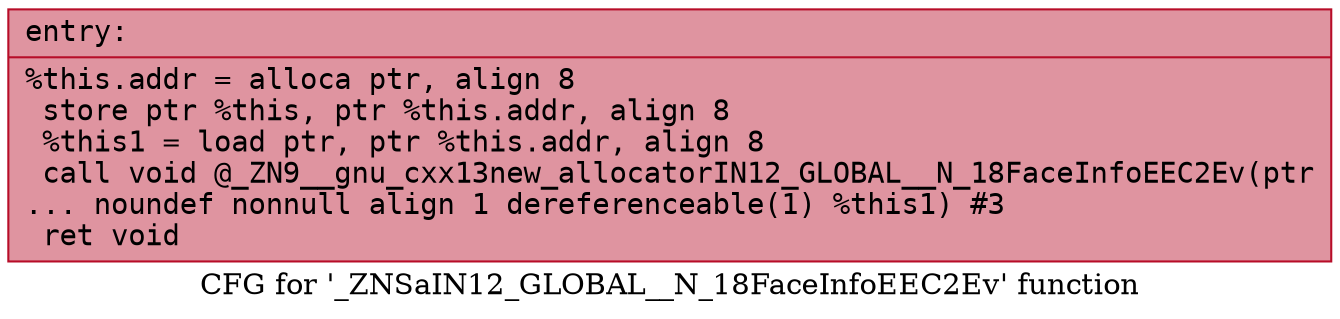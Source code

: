 digraph "CFG for '_ZNSaIN12_GLOBAL__N_18FaceInfoEEC2Ev' function" {
	label="CFG for '_ZNSaIN12_GLOBAL__N_18FaceInfoEEC2Ev' function";

	Node0x55dfe4c08080 [shape=record,color="#b70d28ff", style=filled, fillcolor="#b70d2870" fontname="Courier",label="{entry:\l|  %this.addr = alloca ptr, align 8\l  store ptr %this, ptr %this.addr, align 8\l  %this1 = load ptr, ptr %this.addr, align 8\l  call void @_ZN9__gnu_cxx13new_allocatorIN12_GLOBAL__N_18FaceInfoEEC2Ev(ptr\l... noundef nonnull align 1 dereferenceable(1) %this1) #3\l  ret void\l}"];
}
